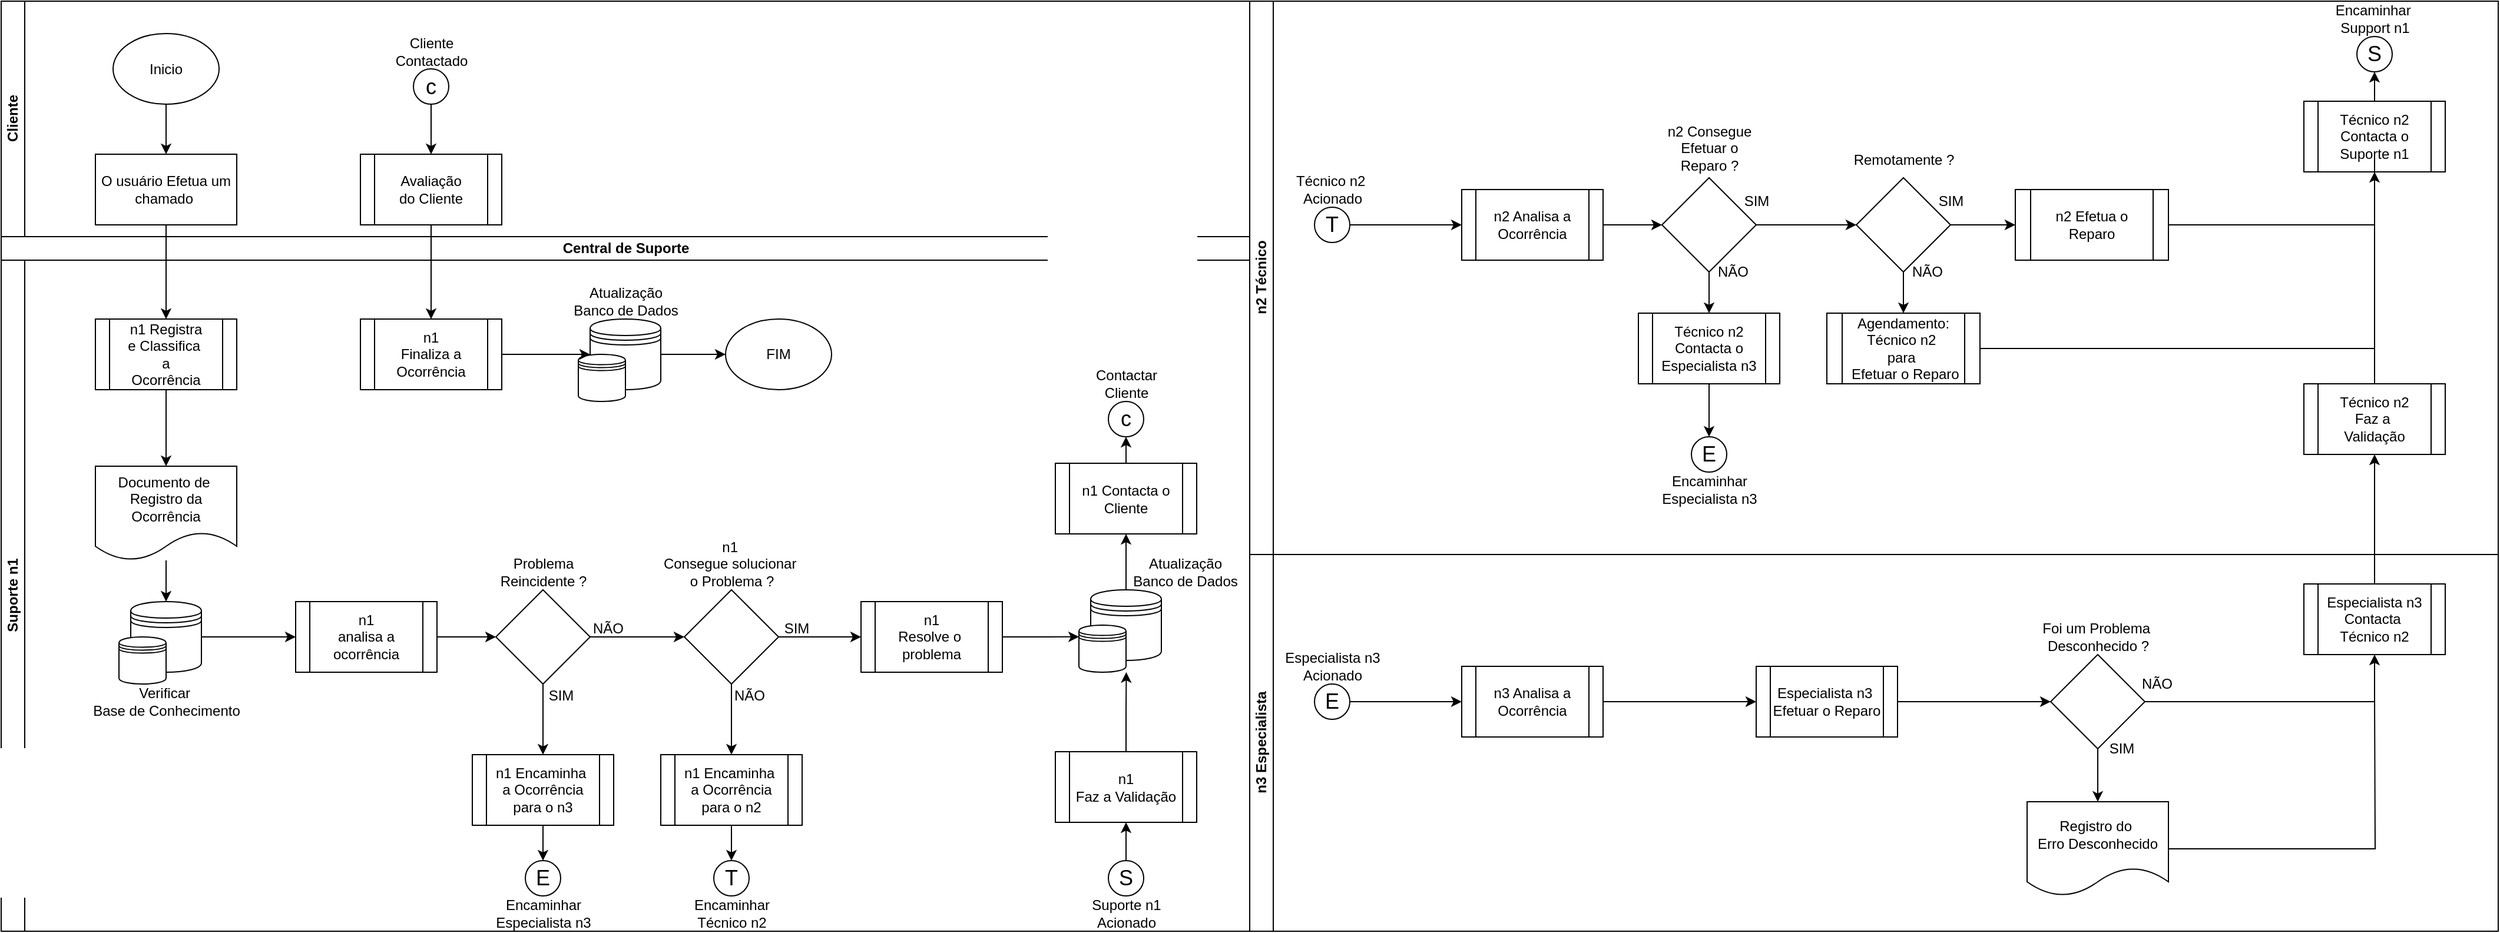 <mxfile version="14.7.6" type="device"><diagram id="tlkaDTZqqwe8YWTlEcEw" name="Page-1"><mxGraphModel dx="1917" dy="1080" grid="1" gridSize="10" guides="1" tooltips="1" connect="1" arrows="1" fold="1" page="1" pageScale="1" pageWidth="850" pageHeight="1100" math="0" shadow="0"><root><mxCell id="0"/><mxCell id="1" parent="0"/><mxCell id="Cioc2u7STBIMDRcB5ZtB-4" value="Central de Suporte" style="swimlane;html=1;childLayout=stackLayout;resizeParent=1;resizeParentMax=0;horizontal=1;startSize=20;horizontalStack=0;" parent="1" vertex="1"><mxGeometry y="200" width="1060" height="590" as="geometry"/></mxCell><mxCell id="Cioc2u7STBIMDRcB5ZtB-6" value="Suporte n1" style="swimlane;html=1;startSize=20;horizontal=0;" parent="Cioc2u7STBIMDRcB5ZtB-4" vertex="1"><mxGeometry y="20" width="1060" height="570" as="geometry"/></mxCell><mxCell id="Cioc2u7STBIMDRcB5ZtB-164" style="edgeStyle=orthogonalEdgeStyle;rounded=0;orthogonalLoop=1;jettySize=auto;html=1;exitX=1;exitY=0.5;exitDx=0;exitDy=0;entryX=0;entryY=0.5;entryDx=0;entryDy=0;endArrow=classic;endFill=1;" parent="Cioc2u7STBIMDRcB5ZtB-6" source="Cioc2u7STBIMDRcB5ZtB-19" target="Cioc2u7STBIMDRcB5ZtB-112" edge="1"><mxGeometry relative="1" as="geometry"/></mxCell><mxCell id="Cioc2u7STBIMDRcB5ZtB-19" value="n1&lt;br&gt;analisa a&lt;br&gt;ocorrência" style="shape=process;whiteSpace=wrap;html=1;backgroundOutline=1;" parent="Cioc2u7STBIMDRcB5ZtB-6" vertex="1"><mxGeometry x="250" y="290" width="120" height="60" as="geometry"/></mxCell><mxCell id="Cioc2u7STBIMDRcB5ZtB-21" style="edgeStyle=orthogonalEdgeStyle;rounded=0;orthogonalLoop=1;jettySize=auto;html=1;exitX=0.5;exitY=1;exitDx=0;exitDy=0;entryX=0.5;entryY=0;entryDx=0;entryDy=0;" parent="Cioc2u7STBIMDRcB5ZtB-6" source="Cioc2u7STBIMDRcB5ZtB-18" target="Cioc2u7STBIMDRcB5ZtB-20" edge="1"><mxGeometry relative="1" as="geometry"/></mxCell><mxCell id="Cioc2u7STBIMDRcB5ZtB-18" value="n1 Registra &lt;br&gt;e Classifica&amp;nbsp;&lt;br&gt;a &lt;br&gt;Ocorrência" style="shape=process;whiteSpace=wrap;html=1;backgroundOutline=1;" parent="Cioc2u7STBIMDRcB5ZtB-6" vertex="1"><mxGeometry x="80.001" y="50" width="120" height="60" as="geometry"/></mxCell><mxCell id="Cioc2u7STBIMDRcB5ZtB-25" style="edgeStyle=orthogonalEdgeStyle;rounded=0;orthogonalLoop=1;jettySize=auto;html=1;entryX=0.5;entryY=0;entryDx=0;entryDy=0;" parent="Cioc2u7STBIMDRcB5ZtB-6" source="Cioc2u7STBIMDRcB5ZtB-20" target="Cioc2u7STBIMDRcB5ZtB-23" edge="1"><mxGeometry relative="1" as="geometry"/></mxCell><mxCell id="Cioc2u7STBIMDRcB5ZtB-20" value="Documento de&amp;nbsp;&lt;br&gt;Registro da Ocorrência" style="shape=document;whiteSpace=wrap;html=1;boundedLbl=1;" parent="Cioc2u7STBIMDRcB5ZtB-6" vertex="1"><mxGeometry x="80" y="175" width="120" height="80" as="geometry"/></mxCell><mxCell id="Cioc2u7STBIMDRcB5ZtB-162" style="edgeStyle=orthogonalEdgeStyle;rounded=0;orthogonalLoop=1;jettySize=auto;html=1;exitX=1;exitY=0.5;exitDx=0;exitDy=0;entryX=0;entryY=0.5;entryDx=0;entryDy=0;endArrow=classic;endFill=1;" parent="Cioc2u7STBIMDRcB5ZtB-6" source="Cioc2u7STBIMDRcB5ZtB-23" target="Cioc2u7STBIMDRcB5ZtB-19" edge="1"><mxGeometry relative="1" as="geometry"/></mxCell><mxCell id="Cioc2u7STBIMDRcB5ZtB-23" value="" style="shape=datastore;whiteSpace=wrap;html=1;" parent="Cioc2u7STBIMDRcB5ZtB-6" vertex="1"><mxGeometry x="110" y="290" width="60" height="60" as="geometry"/></mxCell><mxCell id="Cioc2u7STBIMDRcB5ZtB-22" value="" style="shape=datastore;whiteSpace=wrap;html=1;" parent="Cioc2u7STBIMDRcB5ZtB-6" vertex="1"><mxGeometry x="100" y="320" width="40" height="40" as="geometry"/></mxCell><mxCell id="Cioc2u7STBIMDRcB5ZtB-24" value="Verificar&amp;nbsp;&lt;br&gt;Base de Conhecimento" style="text;html=1;align=center;verticalAlign=middle;resizable=0;points=[];autosize=1;strokeColor=none;" parent="Cioc2u7STBIMDRcB5ZtB-6" vertex="1"><mxGeometry x="70" y="360" width="140" height="30" as="geometry"/></mxCell><mxCell id="Cioc2u7STBIMDRcB5ZtB-122" style="edgeStyle=orthogonalEdgeStyle;rounded=0;orthogonalLoop=1;jettySize=auto;html=1;exitX=0.5;exitY=1;exitDx=0;exitDy=0;entryX=0.5;entryY=0;entryDx=0;entryDy=0;endArrow=classic;endFill=1;" parent="Cioc2u7STBIMDRcB5ZtB-6" source="Cioc2u7STBIMDRcB5ZtB-27" target="Cioc2u7STBIMDRcB5ZtB-121" edge="1"><mxGeometry relative="1" as="geometry"/></mxCell><mxCell id="Cioc2u7STBIMDRcB5ZtB-150" style="edgeStyle=orthogonalEdgeStyle;rounded=0;orthogonalLoop=1;jettySize=auto;html=1;exitX=1;exitY=0.5;exitDx=0;exitDy=0;entryX=0;entryY=0.5;entryDx=0;entryDy=0;endArrow=classic;endFill=1;" parent="Cioc2u7STBIMDRcB5ZtB-6" source="Cioc2u7STBIMDRcB5ZtB-27" target="Cioc2u7STBIMDRcB5ZtB-30" edge="1"><mxGeometry relative="1" as="geometry"/></mxCell><mxCell id="Cioc2u7STBIMDRcB5ZtB-27" value="" style="rhombus;whiteSpace=wrap;html=1;" parent="Cioc2u7STBIMDRcB5ZtB-6" vertex="1"><mxGeometry x="580" y="280" width="80" height="80" as="geometry"/></mxCell><mxCell id="Cioc2u7STBIMDRcB5ZtB-29" value="n1&amp;nbsp;&lt;br&gt;Consegue solucionar&amp;nbsp;&lt;br&gt;o Problema ?" style="text;html=1;align=center;verticalAlign=middle;resizable=0;points=[];autosize=1;strokeColor=none;" parent="Cioc2u7STBIMDRcB5ZtB-6" vertex="1"><mxGeometry x="555" y="232.5" width="130" height="50" as="geometry"/></mxCell><mxCell id="Cioc2u7STBIMDRcB5ZtB-39" style="edgeStyle=orthogonalEdgeStyle;rounded=0;orthogonalLoop=1;jettySize=auto;html=1;exitX=1;exitY=0.5;exitDx=0;exitDy=0;entryX=0.002;entryY=0.248;entryDx=0;entryDy=0;entryPerimeter=0;" parent="Cioc2u7STBIMDRcB5ZtB-6" source="Cioc2u7STBIMDRcB5ZtB-30" target="Cioc2u7STBIMDRcB5ZtB-35" edge="1"><mxGeometry relative="1" as="geometry"/></mxCell><mxCell id="Cioc2u7STBIMDRcB5ZtB-30" value="n1&lt;br&gt;Resolve o&amp;nbsp;&lt;br&gt;problema" style="shape=process;whiteSpace=wrap;html=1;backgroundOutline=1;" parent="Cioc2u7STBIMDRcB5ZtB-6" vertex="1"><mxGeometry x="730" y="290" width="120" height="60" as="geometry"/></mxCell><mxCell id="Cioc2u7STBIMDRcB5ZtB-151" style="edgeStyle=orthogonalEdgeStyle;rounded=0;orthogonalLoop=1;jettySize=auto;html=1;exitX=0.5;exitY=0;exitDx=0;exitDy=0;entryX=0.5;entryY=1;entryDx=0;entryDy=0;endArrow=classic;endFill=1;" parent="Cioc2u7STBIMDRcB5ZtB-6" source="Cioc2u7STBIMDRcB5ZtB-34" target="Cioc2u7STBIMDRcB5ZtB-42" edge="1"><mxGeometry relative="1" as="geometry"/></mxCell><mxCell id="Cioc2u7STBIMDRcB5ZtB-34" value="" style="shape=datastore;whiteSpace=wrap;html=1;" parent="Cioc2u7STBIMDRcB5ZtB-6" vertex="1"><mxGeometry x="925" y="280" width="60" height="60" as="geometry"/></mxCell><mxCell id="Cioc2u7STBIMDRcB5ZtB-35" value="" style="shape=datastore;whiteSpace=wrap;html=1;" parent="Cioc2u7STBIMDRcB5ZtB-6" vertex="1"><mxGeometry x="915" y="310" width="40" height="40" as="geometry"/></mxCell><mxCell id="Cioc2u7STBIMDRcB5ZtB-36" value="Atualização&lt;br&gt;Banco de Dados" style="text;html=1;align=center;verticalAlign=middle;resizable=0;points=[];autosize=1;strokeColor=none;" parent="Cioc2u7STBIMDRcB5ZtB-6" vertex="1"><mxGeometry x="955" y="250" width="100" height="30" as="geometry"/></mxCell><mxCell id="Cioc2u7STBIMDRcB5ZtB-40" value="&lt;font style=&quot;font-size: 18px&quot;&gt;c&lt;/font&gt;" style="ellipse;whiteSpace=wrap;html=1;aspect=fixed;" parent="Cioc2u7STBIMDRcB5ZtB-6" vertex="1"><mxGeometry x="940" y="120" width="30" height="30" as="geometry"/></mxCell><mxCell id="Cioc2u7STBIMDRcB5ZtB-43" style="edgeStyle=orthogonalEdgeStyle;rounded=0;orthogonalLoop=1;jettySize=auto;html=1;exitX=0.5;exitY=0;exitDx=0;exitDy=0;entryX=0.5;entryY=1;entryDx=0;entryDy=0;" parent="Cioc2u7STBIMDRcB5ZtB-6" source="Cioc2u7STBIMDRcB5ZtB-42" target="Cioc2u7STBIMDRcB5ZtB-40" edge="1"><mxGeometry relative="1" as="geometry"/></mxCell><mxCell id="Cioc2u7STBIMDRcB5ZtB-42" value="n1 Contacta o Cliente" style="shape=process;whiteSpace=wrap;html=1;backgroundOutline=1;" parent="Cioc2u7STBIMDRcB5ZtB-6" vertex="1"><mxGeometry x="895" y="172.5" width="120" height="60" as="geometry"/></mxCell><mxCell id="Cioc2u7STBIMDRcB5ZtB-168" style="edgeStyle=orthogonalEdgeStyle;rounded=0;orthogonalLoop=1;jettySize=auto;html=1;exitX=1;exitY=0.5;exitDx=0;exitDy=0;entryX=0;entryY=0.5;entryDx=0;entryDy=0;endArrow=classic;endFill=1;" parent="Cioc2u7STBIMDRcB5ZtB-6" source="Cioc2u7STBIMDRcB5ZtB-49" target="Cioc2u7STBIMDRcB5ZtB-54" edge="1"><mxGeometry relative="1" as="geometry"/></mxCell><mxCell id="Cioc2u7STBIMDRcB5ZtB-49" value="" style="shape=datastore;whiteSpace=wrap;html=1;" parent="Cioc2u7STBIMDRcB5ZtB-6" vertex="1"><mxGeometry x="500" y="50" width="60" height="60" as="geometry"/></mxCell><mxCell id="Cioc2u7STBIMDRcB5ZtB-50" value="" style="shape=datastore;whiteSpace=wrap;html=1;" parent="Cioc2u7STBIMDRcB5ZtB-6" vertex="1"><mxGeometry x="490" y="80" width="40" height="40" as="geometry"/></mxCell><mxCell id="Cioc2u7STBIMDRcB5ZtB-51" value="Atualização&lt;br&gt;Banco de Dados" style="text;html=1;align=center;verticalAlign=middle;resizable=0;points=[];autosize=1;strokeColor=none;" parent="Cioc2u7STBIMDRcB5ZtB-6" vertex="1"><mxGeometry x="480" y="20" width="100" height="30" as="geometry"/></mxCell><mxCell id="Cioc2u7STBIMDRcB5ZtB-54" value="FIM" style="ellipse;whiteSpace=wrap;html=1;" parent="Cioc2u7STBIMDRcB5ZtB-6" vertex="1"><mxGeometry x="615" y="50" width="90" height="60" as="geometry"/></mxCell><mxCell id="Cioc2u7STBIMDRcB5ZtB-161" style="edgeStyle=orthogonalEdgeStyle;rounded=0;orthogonalLoop=1;jettySize=auto;html=1;exitX=1;exitY=0.5;exitDx=0;exitDy=0;entryX=0;entryY=0.5;entryDx=0;entryDy=0;endArrow=classic;endFill=1;" parent="Cioc2u7STBIMDRcB5ZtB-6" source="Cioc2u7STBIMDRcB5ZtB-55" target="Cioc2u7STBIMDRcB5ZtB-49" edge="1"><mxGeometry relative="1" as="geometry"><mxPoint x="467.5" y="80.0" as="sourcePoint"/></mxGeometry></mxCell><mxCell id="Cioc2u7STBIMDRcB5ZtB-55" value="n1 &lt;br&gt;Finaliza a&lt;br&gt;Ocorrência" style="shape=process;whiteSpace=wrap;html=1;backgroundOutline=1;" parent="Cioc2u7STBIMDRcB5ZtB-6" vertex="1"><mxGeometry x="305" y="50" width="120" height="60" as="geometry"/></mxCell><mxCell id="Cioc2u7STBIMDRcB5ZtB-65" value="&lt;font style=&quot;font-size: 18px&quot;&gt;E&lt;/font&gt;" style="ellipse;whiteSpace=wrap;html=1;aspect=fixed;" parent="Cioc2u7STBIMDRcB5ZtB-6" vertex="1"><mxGeometry x="445" y="510" width="30" height="30" as="geometry"/></mxCell><mxCell id="Cioc2u7STBIMDRcB5ZtB-66" value="Encaminhar&lt;br&gt;Especialista n3" style="text;html=1;align=center;verticalAlign=middle;resizable=0;points=[];autosize=1;strokeColor=none;" parent="Cioc2u7STBIMDRcB5ZtB-6" vertex="1"><mxGeometry x="410" y="540" width="100" height="30" as="geometry"/></mxCell><mxCell id="Cioc2u7STBIMDRcB5ZtB-73" style="edgeStyle=orthogonalEdgeStyle;rounded=0;orthogonalLoop=1;jettySize=auto;html=1;entryX=0.5;entryY=0;entryDx=0;entryDy=0;" parent="Cioc2u7STBIMDRcB5ZtB-6" source="Cioc2u7STBIMDRcB5ZtB-71" target="Cioc2u7STBIMDRcB5ZtB-65" edge="1"><mxGeometry relative="1" as="geometry"/></mxCell><mxCell id="Cioc2u7STBIMDRcB5ZtB-71" value="n1 Encaminha&amp;nbsp;&lt;br&gt;a Ocorrência&lt;br&gt;para o n3" style="shape=process;whiteSpace=wrap;html=1;backgroundOutline=1;" parent="Cioc2u7STBIMDRcB5ZtB-6" vertex="1"><mxGeometry x="400" y="420" width="120" height="60" as="geometry"/></mxCell><mxCell id="Cioc2u7STBIMDRcB5ZtB-104" style="edgeStyle=orthogonalEdgeStyle;rounded=0;orthogonalLoop=1;jettySize=auto;html=1;entryX=1.006;entryY=0.998;entryDx=0;entryDy=0;entryPerimeter=0;endArrow=classic;endFill=1;" parent="Cioc2u7STBIMDRcB5ZtB-6" source="Cioc2u7STBIMDRcB5ZtB-103" target="Cioc2u7STBIMDRcB5ZtB-35" edge="1"><mxGeometry relative="1" as="geometry"/></mxCell><mxCell id="Cioc2u7STBIMDRcB5ZtB-103" value="n1 &lt;br&gt;Faz a Validação" style="shape=process;whiteSpace=wrap;html=1;backgroundOutline=1;" parent="Cioc2u7STBIMDRcB5ZtB-6" vertex="1"><mxGeometry x="895" y="417.5" width="120" height="60" as="geometry"/></mxCell><mxCell id="Cioc2u7STBIMDRcB5ZtB-116" style="edgeStyle=orthogonalEdgeStyle;rounded=0;orthogonalLoop=1;jettySize=auto;html=1;exitX=1;exitY=0.5;exitDx=0;exitDy=0;entryX=0;entryY=0.5;entryDx=0;entryDy=0;endArrow=classic;endFill=1;" parent="Cioc2u7STBIMDRcB5ZtB-6" source="Cioc2u7STBIMDRcB5ZtB-112" target="Cioc2u7STBIMDRcB5ZtB-27" edge="1"><mxGeometry relative="1" as="geometry"/></mxCell><mxCell id="Cioc2u7STBIMDRcB5ZtB-112" value="" style="rhombus;whiteSpace=wrap;html=1;" parent="Cioc2u7STBIMDRcB5ZtB-6" vertex="1"><mxGeometry x="420" y="280" width="80" height="80" as="geometry"/></mxCell><mxCell id="Cioc2u7STBIMDRcB5ZtB-113" value="Problema &lt;br&gt;Reincidente ?" style="text;html=1;align=center;verticalAlign=middle;resizable=0;points=[];autosize=1;strokeColor=none;" parent="Cioc2u7STBIMDRcB5ZtB-6" vertex="1"><mxGeometry x="415" y="250" width="90" height="30" as="geometry"/></mxCell><mxCell id="Cioc2u7STBIMDRcB5ZtB-114" style="edgeStyle=orthogonalEdgeStyle;rounded=0;orthogonalLoop=1;jettySize=auto;html=1;exitX=0.5;exitY=1;exitDx=0;exitDy=0;endArrow=classic;endFill=1;entryX=0.5;entryY=0;entryDx=0;entryDy=0;" parent="Cioc2u7STBIMDRcB5ZtB-6" source="Cioc2u7STBIMDRcB5ZtB-112" target="Cioc2u7STBIMDRcB5ZtB-71" edge="1"><mxGeometry relative="1" as="geometry"><mxPoint x="460" y="410" as="targetPoint"/></mxGeometry></mxCell><mxCell id="Cioc2u7STBIMDRcB5ZtB-115" value="SIM" style="text;html=1;align=center;verticalAlign=middle;resizable=0;points=[];autosize=1;strokeColor=none;" parent="Cioc2u7STBIMDRcB5ZtB-6" vertex="1"><mxGeometry x="455" y="360" width="40" height="20" as="geometry"/></mxCell><mxCell id="Cioc2u7STBIMDRcB5ZtB-117" value="NÃO" style="text;html=1;align=center;verticalAlign=middle;resizable=0;points=[];autosize=1;strokeColor=none;" parent="Cioc2u7STBIMDRcB5ZtB-6" vertex="1"><mxGeometry x="495" y="302.5" width="40" height="20" as="geometry"/></mxCell><mxCell id="Cioc2u7STBIMDRcB5ZtB-118" value="&lt;font style=&quot;font-size: 18px&quot;&gt;T&lt;/font&gt;" style="ellipse;whiteSpace=wrap;html=1;aspect=fixed;" parent="Cioc2u7STBIMDRcB5ZtB-6" vertex="1"><mxGeometry x="605" y="510" width="30" height="30" as="geometry"/></mxCell><mxCell id="Cioc2u7STBIMDRcB5ZtB-119" value="Encaminhar&lt;br&gt;Técnico n2" style="text;html=1;align=center;verticalAlign=middle;resizable=0;points=[];autosize=1;strokeColor=none;" parent="Cioc2u7STBIMDRcB5ZtB-6" vertex="1"><mxGeometry x="580" y="540" width="80" height="30" as="geometry"/></mxCell><mxCell id="Cioc2u7STBIMDRcB5ZtB-120" style="edgeStyle=orthogonalEdgeStyle;rounded=0;orthogonalLoop=1;jettySize=auto;html=1;entryX=0.5;entryY=0;entryDx=0;entryDy=0;" parent="Cioc2u7STBIMDRcB5ZtB-6" source="Cioc2u7STBIMDRcB5ZtB-121" target="Cioc2u7STBIMDRcB5ZtB-118" edge="1"><mxGeometry relative="1" as="geometry"/></mxCell><mxCell id="Cioc2u7STBIMDRcB5ZtB-121" value="n1 Encaminha&amp;nbsp;&lt;br&gt;a Ocorrência&lt;br&gt;para o n2" style="shape=process;whiteSpace=wrap;html=1;backgroundOutline=1;" parent="Cioc2u7STBIMDRcB5ZtB-6" vertex="1"><mxGeometry x="560" y="420" width="120" height="60" as="geometry"/></mxCell><mxCell id="Cioc2u7STBIMDRcB5ZtB-124" value="SIM" style="text;html=1;align=center;verticalAlign=middle;resizable=0;points=[];autosize=1;strokeColor=none;" parent="Cioc2u7STBIMDRcB5ZtB-6" vertex="1"><mxGeometry x="655" y="302.5" width="40" height="20" as="geometry"/></mxCell><mxCell id="Cioc2u7STBIMDRcB5ZtB-125" value="NÃO" style="text;html=1;align=center;verticalAlign=middle;resizable=0;points=[];autosize=1;strokeColor=none;" parent="Cioc2u7STBIMDRcB5ZtB-6" vertex="1"><mxGeometry x="615" y="360" width="40" height="20" as="geometry"/></mxCell><mxCell id="Cioc2u7STBIMDRcB5ZtB-41" value="Contactar&lt;br&gt;Cliente" style="text;html=1;align=center;verticalAlign=middle;resizable=0;points=[];autosize=1;strokeColor=none;" parent="Cioc2u7STBIMDRcB5ZtB-6" vertex="1"><mxGeometry x="920" y="90" width="70" height="30" as="geometry"/></mxCell><mxCell id="XYbxVVCkHrqvIdFnV_7e-52" style="edgeStyle=orthogonalEdgeStyle;rounded=0;orthogonalLoop=1;jettySize=auto;html=1;exitX=0.5;exitY=0;exitDx=0;exitDy=0;entryX=0.5;entryY=1;entryDx=0;entryDy=0;" edge="1" parent="Cioc2u7STBIMDRcB5ZtB-6" source="XYbxVVCkHrqvIdFnV_7e-50" target="Cioc2u7STBIMDRcB5ZtB-103"><mxGeometry relative="1" as="geometry"/></mxCell><mxCell id="XYbxVVCkHrqvIdFnV_7e-50" value="&lt;span style=&quot;font-size: 18px&quot;&gt;S&lt;/span&gt;" style="ellipse;whiteSpace=wrap;html=1;aspect=fixed;" vertex="1" parent="Cioc2u7STBIMDRcB5ZtB-6"><mxGeometry x="940" y="510" width="30" height="30" as="geometry"/></mxCell><mxCell id="XYbxVVCkHrqvIdFnV_7e-51" value="Suporte n1&lt;br&gt;Acionado" style="text;html=1;align=center;verticalAlign=middle;resizable=0;points=[];autosize=1;strokeColor=none;" vertex="1" parent="Cioc2u7STBIMDRcB5ZtB-6"><mxGeometry x="920" y="540" width="70" height="30" as="geometry"/></mxCell><mxCell id="Cioc2u7STBIMDRcB5ZtB-5" value="Cliente" style="swimlane;html=1;startSize=20;horizontal=0;" parent="1" vertex="1"><mxGeometry width="1060" height="200" as="geometry"/></mxCell><mxCell id="Cioc2u7STBIMDRcB5ZtB-153" style="edgeStyle=orthogonalEdgeStyle;rounded=0;orthogonalLoop=1;jettySize=auto;html=1;entryX=0.5;entryY=0;entryDx=0;entryDy=0;endArrow=classic;endFill=1;" parent="Cioc2u7STBIMDRcB5ZtB-5" source="Cioc2u7STBIMDRcB5ZtB-13" target="Cioc2u7STBIMDRcB5ZtB-16" edge="1"><mxGeometry relative="1" as="geometry"/></mxCell><mxCell id="Cioc2u7STBIMDRcB5ZtB-13" value="Inicio" style="ellipse;whiteSpace=wrap;html=1;" parent="Cioc2u7STBIMDRcB5ZtB-5" vertex="1"><mxGeometry x="95" y="27.5" width="90" height="60" as="geometry"/></mxCell><mxCell id="Cioc2u7STBIMDRcB5ZtB-16" value="O usuário Efetua um chamado&amp;nbsp;" style="rounded=0;whiteSpace=wrap;html=1;" parent="Cioc2u7STBIMDRcB5ZtB-5" vertex="1"><mxGeometry x="80" y="130" width="120" height="60" as="geometry"/></mxCell><mxCell id="Cioc2u7STBIMDRcB5ZtB-155" style="edgeStyle=orthogonalEdgeStyle;rounded=0;orthogonalLoop=1;jettySize=auto;html=1;exitX=0.5;exitY=1;exitDx=0;exitDy=0;entryX=0.5;entryY=0;entryDx=0;entryDy=0;endArrow=classic;endFill=1;" parent="Cioc2u7STBIMDRcB5ZtB-5" source="Cioc2u7STBIMDRcB5ZtB-45" target="Cioc2u7STBIMDRcB5ZtB-47" edge="1"><mxGeometry relative="1" as="geometry"/></mxCell><mxCell id="Cioc2u7STBIMDRcB5ZtB-45" value="&lt;font style=&quot;font-size: 18px&quot;&gt;c&lt;/font&gt;" style="ellipse;whiteSpace=wrap;html=1;aspect=fixed;" parent="Cioc2u7STBIMDRcB5ZtB-5" vertex="1"><mxGeometry x="350" y="57.5" width="30" height="30" as="geometry"/></mxCell><mxCell id="Cioc2u7STBIMDRcB5ZtB-46" value="Cliente&lt;br&gt;Contactado" style="text;html=1;align=center;verticalAlign=middle;resizable=0;points=[];autosize=1;strokeColor=none;" parent="Cioc2u7STBIMDRcB5ZtB-5" vertex="1"><mxGeometry x="325" y="27.5" width="80" height="30" as="geometry"/></mxCell><mxCell id="Cioc2u7STBIMDRcB5ZtB-47" value="Avaliação&lt;br&gt;do Cliente" style="shape=process;whiteSpace=wrap;html=1;backgroundOutline=1;" parent="Cioc2u7STBIMDRcB5ZtB-5" vertex="1"><mxGeometry x="305" y="130" width="120" height="60" as="geometry"/></mxCell><mxCell id="Cioc2u7STBIMDRcB5ZtB-57" style="edgeStyle=orthogonalEdgeStyle;rounded=0;orthogonalLoop=1;jettySize=auto;html=1;exitX=0.5;exitY=1;exitDx=0;exitDy=0;entryX=0.5;entryY=0;entryDx=0;entryDy=0;" parent="1" source="Cioc2u7STBIMDRcB5ZtB-47" target="Cioc2u7STBIMDRcB5ZtB-55" edge="1"><mxGeometry relative="1" as="geometry"><mxPoint x="410" y="170" as="targetPoint"/></mxGeometry></mxCell><mxCell id="Cioc2u7STBIMDRcB5ZtB-154" style="edgeStyle=orthogonalEdgeStyle;rounded=0;orthogonalLoop=1;jettySize=auto;html=1;exitX=0.5;exitY=1;exitDx=0;exitDy=0;entryX=0.5;entryY=0;entryDx=0;entryDy=0;endArrow=classic;endFill=1;" parent="1" source="Cioc2u7STBIMDRcB5ZtB-16" target="Cioc2u7STBIMDRcB5ZtB-18" edge="1"><mxGeometry relative="1" as="geometry"/></mxCell><mxCell id="Cioc2u7STBIMDRcB5ZtB-107" style="edgeStyle=orthogonalEdgeStyle;rounded=0;orthogonalLoop=1;jettySize=auto;html=1;exitX=0.5;exitY=0;exitDx=0;exitDy=0;endArrow=classic;endFill=1;entryX=0.5;entryY=1;entryDx=0;entryDy=0;" parent="1" source="Cioc2u7STBIMDRcB5ZtB-106" target="Cioc2u7STBIMDRcB5ZtB-108" edge="1"><mxGeometry relative="1" as="geometry"><mxPoint x="1885" y="1280" as="targetPoint"/></mxGeometry></mxCell><mxCell id="Cioc2u7STBIMDRcB5ZtB-11" value="n3 Especialista" style="swimlane;html=1;startSize=20;horizontal=0;" parent="1" vertex="1"><mxGeometry x="1060" y="470" width="1060" height="320" as="geometry"/></mxCell><mxCell id="Cioc2u7STBIMDRcB5ZtB-100" style="edgeStyle=orthogonalEdgeStyle;rounded=0;orthogonalLoop=1;jettySize=auto;html=1;exitX=1;exitY=0.5;exitDx=0;exitDy=0;entryX=0;entryY=0.5;entryDx=0;entryDy=0;endArrow=classic;endFill=1;" parent="Cioc2u7STBIMDRcB5ZtB-11" source="Cioc2u7STBIMDRcB5ZtB-97" target="Cioc2u7STBIMDRcB5ZtB-99" edge="1"><mxGeometry relative="1" as="geometry"/></mxCell><mxCell id="Cioc2u7STBIMDRcB5ZtB-97" value="&lt;font style=&quot;font-size: 18px&quot;&gt;E&lt;/font&gt;" style="ellipse;whiteSpace=wrap;html=1;aspect=fixed;" parent="Cioc2u7STBIMDRcB5ZtB-11" vertex="1"><mxGeometry x="55" y="110" width="30" height="30" as="geometry"/></mxCell><mxCell id="Cioc2u7STBIMDRcB5ZtB-98" value="Especialista n3&lt;br&gt;Acionado" style="text;html=1;align=center;verticalAlign=middle;resizable=0;points=[];autosize=1;strokeColor=none;" parent="Cioc2u7STBIMDRcB5ZtB-11" vertex="1"><mxGeometry x="20" y="80" width="100" height="30" as="geometry"/></mxCell><mxCell id="Cioc2u7STBIMDRcB5ZtB-141" style="edgeStyle=orthogonalEdgeStyle;rounded=0;orthogonalLoop=1;jettySize=auto;html=1;exitX=1;exitY=0.5;exitDx=0;exitDy=0;entryX=0;entryY=0.5;entryDx=0;entryDy=0;endArrow=classic;endFill=1;" parent="Cioc2u7STBIMDRcB5ZtB-11" source="Cioc2u7STBIMDRcB5ZtB-99" target="Cioc2u7STBIMDRcB5ZtB-102" edge="1"><mxGeometry relative="1" as="geometry"/></mxCell><mxCell id="Cioc2u7STBIMDRcB5ZtB-99" value="n3 Analisa a Ocorrência" style="shape=process;whiteSpace=wrap;html=1;backgroundOutline=1;" parent="Cioc2u7STBIMDRcB5ZtB-11" vertex="1"><mxGeometry x="180" y="95" width="120" height="60" as="geometry"/></mxCell><mxCell id="Cioc2u7STBIMDRcB5ZtB-142" style="edgeStyle=orthogonalEdgeStyle;rounded=0;orthogonalLoop=1;jettySize=auto;html=1;exitX=1;exitY=0.5;exitDx=0;exitDy=0;entryX=0;entryY=0.5;entryDx=0;entryDy=0;endArrow=classic;endFill=1;" parent="Cioc2u7STBIMDRcB5ZtB-11" source="Cioc2u7STBIMDRcB5ZtB-102" target="Cioc2u7STBIMDRcB5ZtB-139" edge="1"><mxGeometry relative="1" as="geometry"/></mxCell><mxCell id="Cioc2u7STBIMDRcB5ZtB-102" value="Especialista n3&amp;nbsp; Efetuar o Reparo" style="shape=process;whiteSpace=wrap;html=1;backgroundOutline=1;" parent="Cioc2u7STBIMDRcB5ZtB-11" vertex="1"><mxGeometry x="430" y="95" width="120" height="60" as="geometry"/></mxCell><mxCell id="Cioc2u7STBIMDRcB5ZtB-106" value="Especialista n3&lt;br&gt;Contacta&amp;nbsp;&lt;br&gt;Técnico n2" style="shape=process;whiteSpace=wrap;html=1;backgroundOutline=1;" parent="Cioc2u7STBIMDRcB5ZtB-11" vertex="1"><mxGeometry x="895" y="25" width="120" height="60" as="geometry"/></mxCell><mxCell id="Cioc2u7STBIMDRcB5ZtB-148" style="edgeStyle=orthogonalEdgeStyle;rounded=0;orthogonalLoop=1;jettySize=auto;html=1;exitX=1;exitY=0.5;exitDx=0;exitDy=0;entryX=0.5;entryY=1;entryDx=0;entryDy=0;endArrow=classic;endFill=1;" parent="Cioc2u7STBIMDRcB5ZtB-11" source="Cioc2u7STBIMDRcB5ZtB-139" target="Cioc2u7STBIMDRcB5ZtB-106" edge="1"><mxGeometry relative="1" as="geometry"/></mxCell><mxCell id="Cioc2u7STBIMDRcB5ZtB-139" value="" style="rhombus;whiteSpace=wrap;html=1;" parent="Cioc2u7STBIMDRcB5ZtB-11" vertex="1"><mxGeometry x="680" y="85" width="80" height="80" as="geometry"/></mxCell><mxCell id="Cioc2u7STBIMDRcB5ZtB-140" value="Foi um Problema&amp;nbsp;&lt;br&gt;Desconhecido ?" style="text;html=1;align=center;verticalAlign=middle;resizable=0;points=[];autosize=1;strokeColor=none;" parent="Cioc2u7STBIMDRcB5ZtB-11" vertex="1"><mxGeometry x="665" y="55" width="110" height="30" as="geometry"/></mxCell><mxCell id="Cioc2u7STBIMDRcB5ZtB-145" value="Registro do&amp;nbsp;&lt;br&gt;Erro Desconhecido" style="shape=document;whiteSpace=wrap;html=1;boundedLbl=1;" parent="Cioc2u7STBIMDRcB5ZtB-11" vertex="1"><mxGeometry x="660" y="210" width="120" height="80" as="geometry"/></mxCell><mxCell id="Cioc2u7STBIMDRcB5ZtB-143" style="edgeStyle=orthogonalEdgeStyle;rounded=0;orthogonalLoop=1;jettySize=auto;html=1;exitX=0.5;exitY=1;exitDx=0;exitDy=0;endArrow=classic;endFill=1;entryX=0.5;entryY=0;entryDx=0;entryDy=0;" parent="Cioc2u7STBIMDRcB5ZtB-11" source="Cioc2u7STBIMDRcB5ZtB-139" target="Cioc2u7STBIMDRcB5ZtB-145" edge="1"><mxGeometry relative="1" as="geometry"><mxPoint x="790" y="200" as="targetPoint"/></mxGeometry></mxCell><mxCell id="Cioc2u7STBIMDRcB5ZtB-144" value="SIM" style="text;html=1;align=center;verticalAlign=middle;resizable=0;points=[];autosize=1;strokeColor=none;" parent="Cioc2u7STBIMDRcB5ZtB-11" vertex="1"><mxGeometry x="720" y="155" width="40" height="20" as="geometry"/></mxCell><mxCell id="Cioc2u7STBIMDRcB5ZtB-149" style="edgeStyle=orthogonalEdgeStyle;rounded=0;orthogonalLoop=1;jettySize=auto;html=1;exitX=1;exitY=0.5;exitDx=0;exitDy=0;endArrow=none;endFill=0;" parent="Cioc2u7STBIMDRcB5ZtB-11" source="Cioc2u7STBIMDRcB5ZtB-145" edge="1"><mxGeometry relative="1" as="geometry"><mxPoint x="955" y="120" as="targetPoint"/></mxGeometry></mxCell><mxCell id="XYbxVVCkHrqvIdFnV_7e-56" value="NÃO" style="text;html=1;align=center;verticalAlign=middle;resizable=0;points=[];autosize=1;strokeColor=none;" vertex="1" parent="Cioc2u7STBIMDRcB5ZtB-11"><mxGeometry x="750" y="100" width="40" height="20" as="geometry"/></mxCell><mxCell id="Cioc2u7STBIMDRcB5ZtB-7" value="n2 Técnico" style="swimlane;html=1;startSize=20;horizontal=0;" parent="1" vertex="1"><mxGeometry x="1060" width="1060" height="470" as="geometry"/></mxCell><mxCell id="Cioc2u7STBIMDRcB5ZtB-74" style="edgeStyle=orthogonalEdgeStyle;rounded=0;orthogonalLoop=1;jettySize=auto;html=1;exitX=1;exitY=0.5;exitDx=0;exitDy=0;entryX=0;entryY=0.5;entryDx=0;entryDy=0;" parent="Cioc2u7STBIMDRcB5ZtB-7" source="Cioc2u7STBIMDRcB5ZtB-60" target="Cioc2u7STBIMDRcB5ZtB-62" edge="1"><mxGeometry relative="1" as="geometry"/></mxCell><mxCell id="Cioc2u7STBIMDRcB5ZtB-60" value="n2 Analisa a Ocorrência" style="shape=process;whiteSpace=wrap;html=1;backgroundOutline=1;" parent="Cioc2u7STBIMDRcB5ZtB-7" vertex="1"><mxGeometry x="180" y="160" width="120" height="60" as="geometry"/></mxCell><mxCell id="Cioc2u7STBIMDRcB5ZtB-84" style="edgeStyle=orthogonalEdgeStyle;rounded=0;orthogonalLoop=1;jettySize=auto;html=1;exitX=0.5;exitY=1;exitDx=0;exitDy=0;entryX=0.5;entryY=0;entryDx=0;entryDy=0;" parent="Cioc2u7STBIMDRcB5ZtB-7" source="Cioc2u7STBIMDRcB5ZtB-62" target="Cioc2u7STBIMDRcB5ZtB-85" edge="1"><mxGeometry relative="1" as="geometry"><mxPoint x="390" y="275" as="targetPoint"/></mxGeometry></mxCell><mxCell id="Cioc2u7STBIMDRcB5ZtB-128" style="edgeStyle=orthogonalEdgeStyle;rounded=0;orthogonalLoop=1;jettySize=auto;html=1;exitX=1;exitY=0.5;exitDx=0;exitDy=0;entryX=0;entryY=0.5;entryDx=0;entryDy=0;endArrow=classic;endFill=1;" parent="Cioc2u7STBIMDRcB5ZtB-7" source="Cioc2u7STBIMDRcB5ZtB-62" target="Cioc2u7STBIMDRcB5ZtB-126" edge="1"><mxGeometry relative="1" as="geometry"/></mxCell><mxCell id="Cioc2u7STBIMDRcB5ZtB-62" value="" style="rhombus;whiteSpace=wrap;html=1;" parent="Cioc2u7STBIMDRcB5ZtB-7" vertex="1"><mxGeometry x="350" y="150" width="80" height="80" as="geometry"/></mxCell><mxCell id="Cioc2u7STBIMDRcB5ZtB-63" value="n2 Consegue&lt;br&gt;Efetuar o&lt;br&gt;Reparo ?" style="text;html=1;align=center;verticalAlign=middle;resizable=0;points=[];autosize=1;strokeColor=none;" parent="Cioc2u7STBIMDRcB5ZtB-7" vertex="1"><mxGeometry x="345" y="100" width="90" height="50" as="geometry"/></mxCell><mxCell id="Cioc2u7STBIMDRcB5ZtB-70" style="edgeStyle=orthogonalEdgeStyle;rounded=0;orthogonalLoop=1;jettySize=auto;html=1;exitX=1;exitY=0.5;exitDx=0;exitDy=0;entryX=0;entryY=0.5;entryDx=0;entryDy=0;" parent="Cioc2u7STBIMDRcB5ZtB-7" source="Cioc2u7STBIMDRcB5ZtB-67" target="Cioc2u7STBIMDRcB5ZtB-60" edge="1"><mxGeometry relative="1" as="geometry"><mxPoint x="90" y="190" as="targetPoint"/></mxGeometry></mxCell><mxCell id="Cioc2u7STBIMDRcB5ZtB-67" value="&lt;font style=&quot;font-size: 18px&quot;&gt;T&lt;/font&gt;" style="ellipse;whiteSpace=wrap;html=1;aspect=fixed;" parent="Cioc2u7STBIMDRcB5ZtB-7" vertex="1"><mxGeometry x="55" y="175" width="30" height="30" as="geometry"/></mxCell><mxCell id="Cioc2u7STBIMDRcB5ZtB-69" value="Técnico n2&amp;nbsp;&lt;br&gt;Acionado" style="text;html=1;align=center;verticalAlign=middle;resizable=0;points=[];autosize=1;strokeColor=none;" parent="Cioc2u7STBIMDRcB5ZtB-7" vertex="1"><mxGeometry x="30" y="145" width="80" height="30" as="geometry"/></mxCell><mxCell id="Cioc2u7STBIMDRcB5ZtB-75" value="SIM" style="text;html=1;align=center;verticalAlign=middle;resizable=0;points=[];autosize=1;strokeColor=none;" parent="Cioc2u7STBIMDRcB5ZtB-7" vertex="1"><mxGeometry x="410" y="160" width="40" height="20" as="geometry"/></mxCell><mxCell id="Cioc2u7STBIMDRcB5ZtB-77" value="Agendamento: Técnico n2&amp;nbsp;&lt;br&gt;para&amp;nbsp;&lt;br&gt;&amp;nbsp;Efetuar o Reparo" style="shape=process;whiteSpace=wrap;html=1;backgroundOutline=1;" parent="Cioc2u7STBIMDRcB5ZtB-7" vertex="1"><mxGeometry x="490" y="265" width="130" height="60" as="geometry"/></mxCell><mxCell id="Cioc2u7STBIMDRcB5ZtB-78" value="NÃO" style="text;html=1;align=center;verticalAlign=middle;resizable=0;points=[];autosize=1;strokeColor=none;" parent="Cioc2u7STBIMDRcB5ZtB-7" vertex="1"><mxGeometry x="390" y="220" width="40" height="20" as="geometry"/></mxCell><mxCell id="Cioc2u7STBIMDRcB5ZtB-137" style="edgeStyle=orthogonalEdgeStyle;rounded=0;orthogonalLoop=1;jettySize=auto;html=1;exitX=0.5;exitY=1;exitDx=0;exitDy=0;entryX=0.5;entryY=0;entryDx=0;entryDy=0;endArrow=classic;endFill=1;" parent="Cioc2u7STBIMDRcB5ZtB-7" source="Cioc2u7STBIMDRcB5ZtB-85" target="Cioc2u7STBIMDRcB5ZtB-95" edge="1"><mxGeometry relative="1" as="geometry"><mxPoint x="390" y="400" as="targetPoint"/></mxGeometry></mxCell><mxCell id="Cioc2u7STBIMDRcB5ZtB-85" value="Técnico n2&lt;br&gt;Contacta o&lt;br&gt;Especialista n3" style="shape=process;whiteSpace=wrap;html=1;backgroundOutline=1;" parent="Cioc2u7STBIMDRcB5ZtB-7" vertex="1"><mxGeometry x="330" y="265" width="120" height="60" as="geometry"/></mxCell><mxCell id="Cioc2u7STBIMDRcB5ZtB-95" value="&lt;font style=&quot;font-size: 18px&quot;&gt;E&lt;/font&gt;" style="ellipse;whiteSpace=wrap;html=1;aspect=fixed;" parent="Cioc2u7STBIMDRcB5ZtB-7" vertex="1"><mxGeometry x="375" y="370" width="30" height="30" as="geometry"/></mxCell><mxCell id="Cioc2u7STBIMDRcB5ZtB-96" value="Encaminhar&lt;br&gt;Especialista n3" style="text;html=1;align=center;verticalAlign=middle;resizable=0;points=[];autosize=1;strokeColor=none;" parent="Cioc2u7STBIMDRcB5ZtB-7" vertex="1"><mxGeometry x="340" y="400" width="100" height="30" as="geometry"/></mxCell><mxCell id="XYbxVVCkHrqvIdFnV_7e-55" style="edgeStyle=orthogonalEdgeStyle;rounded=0;orthogonalLoop=1;jettySize=auto;html=1;exitX=0.5;exitY=0;exitDx=0;exitDy=0;entryX=0.5;entryY=1;entryDx=0;entryDy=0;" edge="1" parent="Cioc2u7STBIMDRcB5ZtB-7" source="Cioc2u7STBIMDRcB5ZtB-105" target="XYbxVVCkHrqvIdFnV_7e-53"><mxGeometry relative="1" as="geometry"/></mxCell><mxCell id="Cioc2u7STBIMDRcB5ZtB-105" value="Técnico n2&lt;br&gt;Contacta o&lt;br&gt;Suporte n1" style="shape=process;whiteSpace=wrap;html=1;backgroundOutline=1;" parent="Cioc2u7STBIMDRcB5ZtB-7" vertex="1"><mxGeometry x="895" y="85" width="120" height="60" as="geometry"/></mxCell><mxCell id="Cioc2u7STBIMDRcB5ZtB-108" value="Técnico n2&lt;br&gt;Faz a&amp;nbsp;&lt;br&gt;Validação" style="shape=process;whiteSpace=wrap;html=1;backgroundOutline=1;" parent="Cioc2u7STBIMDRcB5ZtB-7" vertex="1"><mxGeometry x="895" y="325" width="120" height="60" as="geometry"/></mxCell><mxCell id="Cioc2u7STBIMDRcB5ZtB-130" style="edgeStyle=orthogonalEdgeStyle;rounded=0;orthogonalLoop=1;jettySize=auto;html=1;exitX=0.5;exitY=1;exitDx=0;exitDy=0;entryX=0.5;entryY=0;entryDx=0;entryDy=0;endArrow=classic;endFill=1;" parent="Cioc2u7STBIMDRcB5ZtB-7" source="Cioc2u7STBIMDRcB5ZtB-126" target="Cioc2u7STBIMDRcB5ZtB-77" edge="1"><mxGeometry relative="1" as="geometry"/></mxCell><mxCell id="Cioc2u7STBIMDRcB5ZtB-159" style="edgeStyle=orthogonalEdgeStyle;rounded=0;orthogonalLoop=1;jettySize=auto;html=1;exitX=1;exitY=0.5;exitDx=0;exitDy=0;entryX=0;entryY=0.5;entryDx=0;entryDy=0;endArrow=classic;endFill=1;" parent="Cioc2u7STBIMDRcB5ZtB-7" source="Cioc2u7STBIMDRcB5ZtB-126" target="Cioc2u7STBIMDRcB5ZtB-135" edge="1"><mxGeometry relative="1" as="geometry"/></mxCell><mxCell id="Cioc2u7STBIMDRcB5ZtB-126" value="" style="rhombus;whiteSpace=wrap;html=1;" parent="Cioc2u7STBIMDRcB5ZtB-7" vertex="1"><mxGeometry x="515" y="150" width="80" height="80" as="geometry"/></mxCell><mxCell id="Cioc2u7STBIMDRcB5ZtB-127" value="Remotamente ?" style="text;html=1;align=center;verticalAlign=middle;resizable=0;points=[];autosize=1;strokeColor=none;" parent="Cioc2u7STBIMDRcB5ZtB-7" vertex="1"><mxGeometry x="505" y="125" width="100" height="20" as="geometry"/></mxCell><mxCell id="Cioc2u7STBIMDRcB5ZtB-134" value="SIM" style="text;html=1;align=center;verticalAlign=middle;resizable=0;points=[];autosize=1;strokeColor=none;" parent="Cioc2u7STBIMDRcB5ZtB-7" vertex="1"><mxGeometry x="575" y="160" width="40" height="20" as="geometry"/></mxCell><mxCell id="Cioc2u7STBIMDRcB5ZtB-136" style="edgeStyle=orthogonalEdgeStyle;rounded=0;orthogonalLoop=1;jettySize=auto;html=1;exitX=1;exitY=0.5;exitDx=0;exitDy=0;entryX=0.5;entryY=1;entryDx=0;entryDy=0;endArrow=classic;endFill=1;" parent="Cioc2u7STBIMDRcB5ZtB-7" source="Cioc2u7STBIMDRcB5ZtB-135" target="Cioc2u7STBIMDRcB5ZtB-105" edge="1"><mxGeometry relative="1" as="geometry"/></mxCell><mxCell id="Cioc2u7STBIMDRcB5ZtB-135" value="n2 Efetua o Reparo" style="shape=process;whiteSpace=wrap;html=1;backgroundOutline=1;" parent="Cioc2u7STBIMDRcB5ZtB-7" vertex="1"><mxGeometry x="650" y="160" width="130" height="60" as="geometry"/></mxCell><mxCell id="Cioc2u7STBIMDRcB5ZtB-132" style="edgeStyle=orthogonalEdgeStyle;rounded=0;orthogonalLoop=1;jettySize=auto;html=1;exitX=1;exitY=0.5;exitDx=0;exitDy=0;endArrow=none;endFill=0;" parent="Cioc2u7STBIMDRcB5ZtB-7" source="Cioc2u7STBIMDRcB5ZtB-77" edge="1"><mxGeometry relative="1" as="geometry"><mxPoint x="955" y="130" as="targetPoint"/><Array as="points"><mxPoint x="955" y="295"/></Array></mxGeometry></mxCell><mxCell id="Cioc2u7STBIMDRcB5ZtB-169" style="edgeStyle=orthogonalEdgeStyle;rounded=0;orthogonalLoop=1;jettySize=auto;html=1;exitX=0.5;exitY=0;exitDx=0;exitDy=0;endArrow=none;endFill=0;" parent="Cioc2u7STBIMDRcB5ZtB-7" source="Cioc2u7STBIMDRcB5ZtB-108" edge="1"><mxGeometry relative="1" as="geometry"><mxPoint x="955" y="250" as="targetPoint"/></mxGeometry></mxCell><mxCell id="XYbxVVCkHrqvIdFnV_7e-53" value="&lt;span style=&quot;font-size: 18px&quot;&gt;S&lt;/span&gt;" style="ellipse;whiteSpace=wrap;html=1;aspect=fixed;" vertex="1" parent="Cioc2u7STBIMDRcB5ZtB-7"><mxGeometry x="940" y="30" width="30" height="30" as="geometry"/></mxCell><mxCell id="XYbxVVCkHrqvIdFnV_7e-54" value="Encaminhar&amp;nbsp;&lt;br&gt;Support n1" style="text;html=1;align=center;verticalAlign=middle;resizable=0;points=[];autosize=1;strokeColor=none;" vertex="1" parent="Cioc2u7STBIMDRcB5ZtB-7"><mxGeometry x="915" width="80" height="30" as="geometry"/></mxCell><mxCell id="XYbxVVCkHrqvIdFnV_7e-57" value="NÃO" style="text;html=1;align=center;verticalAlign=middle;resizable=0;points=[];autosize=1;strokeColor=none;" vertex="1" parent="Cioc2u7STBIMDRcB5ZtB-7"><mxGeometry x="555" y="220" width="40" height="20" as="geometry"/></mxCell></root></mxGraphModel></diagram></mxfile>